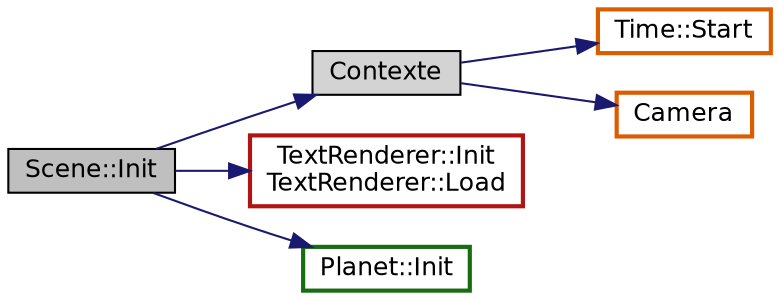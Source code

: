 digraph "Scene::Init"
{
  edge [color="midnightblue",fontname="Helvetica",fontsize="10",labelfontname="Helvetica",labelfontsize="10"];
  node [fontname="Helvetica", fontsize="12", shape=record, height=0.2,
    width=0.4, color="black", fontcolor="black", style="bold"
  ];
  rankdir="LR"

  Scene [label="Scene::Init", fillcolor="grey75", style="filled"];

  Scene -> Context;
  Context [label="Contexte", style="filled, "fillcolor="lightgrey"];

  subgraph context {
    node [color="#dc5c00"] //Orange

    Context -> Time;
    Time [label="Time::Start"];

    Context -> Camera;
    Camera [label="Camera"];
  }

  Scene -> TextRenderer;
  TextRenderer [
    label="TextRenderer::Init\nTextRenderer::Load"
    color="#b01414" //Rouge
  ];

  Scene -> Planet;
  Planet [
    label="Planet::Init"
    color="#186c12" //Vert
  ];
}
